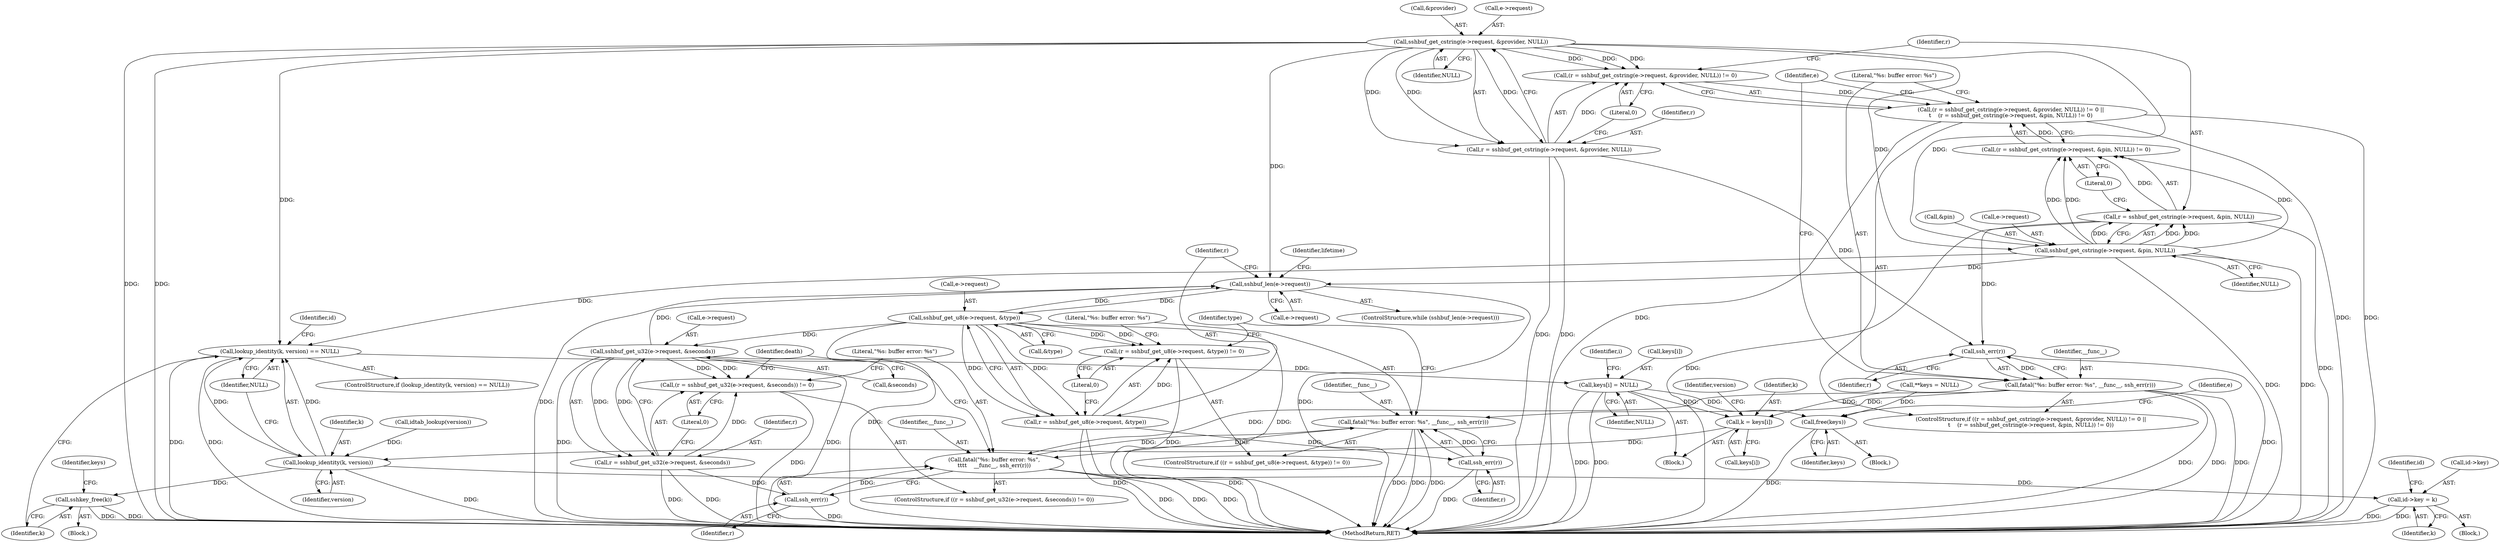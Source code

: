 digraph "0_src_9476ce1dd37d3c3218d5640b74c34c65e5f4efe5_0@pointer" {
"1000142" [label="(Call,sshbuf_get_cstring(e->request, &provider, NULL))"];
"1000139" [label="(Call,(r = sshbuf_get_cstring(e->request, &provider, NULL)) != 0)"];
"1000138" [label="(Call,(r = sshbuf_get_cstring(e->request, &provider, NULL)) != 0 ||\n\t    (r = sshbuf_get_cstring(e->request, &pin, NULL)) != 0)"];
"1000140" [label="(Call,r = sshbuf_get_cstring(e->request, &provider, NULL))"];
"1000164" [label="(Call,ssh_err(r))"];
"1000161" [label="(Call,fatal(\"%s: buffer error: %s\", __func__, ssh_err(r)))"];
"1000183" [label="(Call,fatal(\"%s: buffer error: %s\", __func__, ssh_err(r)))"];
"1000203" [label="(Call,fatal(\"%s: buffer error: %s\",\n\t\t\t\t    __func__, ssh_err(r)))"];
"1000153" [label="(Call,sshbuf_get_cstring(e->request, &pin, NULL))"];
"1000150" [label="(Call,(r = sshbuf_get_cstring(e->request, &pin, NULL)) != 0)"];
"1000151" [label="(Call,r = sshbuf_get_cstring(e->request, &pin, NULL))"];
"1000167" [label="(Call,sshbuf_len(e->request))"];
"1000176" [label="(Call,sshbuf_get_u8(e->request, &type))"];
"1000173" [label="(Call,(r = sshbuf_get_u8(e->request, &type)) != 0)"];
"1000174" [label="(Call,r = sshbuf_get_u8(e->request, &type))"];
"1000186" [label="(Call,ssh_err(r))"];
"1000196" [label="(Call,sshbuf_get_u32(e->request, &seconds))"];
"1000193" [label="(Call,(r = sshbuf_get_u32(e->request, &seconds)) != 0)"];
"1000194" [label="(Call,r = sshbuf_get_u32(e->request, &seconds))"];
"1000206" [label="(Call,ssh_err(r))"];
"1000271" [label="(Call,lookup_identity(k, version) == NULL)"];
"1000328" [label="(Call,keys[i] = NULL)"];
"1000251" [label="(Call,k = keys[i])"];
"1000272" [label="(Call,lookup_identity(k, version))"];
"1000283" [label="(Call,id->key = k)"];
"1000326" [label="(Call,sshkey_free(k))"];
"1000338" [label="(Call,free(keys))"];
"1000204" [label="(Literal,\"%s: buffer error: %s\")"];
"1000161" [label="(Call,fatal(\"%s: buffer error: %s\", __func__, ssh_err(r)))"];
"1000257" [label="(Identifier,version)"];
"1000149" [label="(Literal,0)"];
"1000284" [label="(Call,id->key)"];
"1000343" [label="(MethodReturn,RET)"];
"1000153" [label="(Call,sshbuf_get_cstring(e->request, &pin, NULL))"];
"1000180" [label="(Call,&type)"];
"1000194" [label="(Call,r = sshbuf_get_u32(e->request, &seconds))"];
"1000176" [label="(Call,sshbuf_get_u8(e->request, &type))"];
"1000146" [label="(Call,&provider)"];
"1000150" [label="(Call,(r = sshbuf_get_cstring(e->request, &pin, NULL)) != 0)"];
"1000154" [label="(Call,e->request)"];
"1000151" [label="(Call,r = sshbuf_get_cstring(e->request, &pin, NULL))"];
"1000278" [label="(Identifier,id)"];
"1000206" [label="(Call,ssh_err(r))"];
"1000139" [label="(Call,(r = sshbuf_get_cstring(e->request, &provider, NULL)) != 0)"];
"1000137" [label="(ControlStructure,if ((r = sshbuf_get_cstring(e->request, &provider, NULL)) != 0 ||\n\t    (r = sshbuf_get_cstring(e->request, &pin, NULL)) != 0))"];
"1000165" [label="(Identifier,r)"];
"1000159" [label="(Identifier,NULL)"];
"1000183" [label="(Call,fatal(\"%s: buffer error: %s\", __func__, ssh_err(r)))"];
"1000141" [label="(Identifier,r)"];
"1000270" [label="(ControlStructure,if (lookup_identity(k, version) == NULL))"];
"1000202" [label="(Literal,0)"];
"1000251" [label="(Call,k = keys[i])"];
"1000193" [label="(Call,(r = sshbuf_get_u32(e->request, &seconds)) != 0)"];
"1000328" [label="(Call,keys[i] = NULL)"];
"1000177" [label="(Call,e->request)"];
"1000207" [label="(Identifier,r)"];
"1000167" [label="(Call,sshbuf_len(e->request))"];
"1000192" [label="(ControlStructure,if ((r = sshbuf_get_u32(e->request, &seconds)) != 0))"];
"1000226" [label="(Identifier,lifetime)"];
"1000185" [label="(Identifier,__func__)"];
"1000325" [label="(Block,)"];
"1000332" [label="(Identifier,NULL)"];
"1000283" [label="(Call,id->key = k)"];
"1000338" [label="(Call,free(keys))"];
"1000329" [label="(Call,keys[i])"];
"1000290" [label="(Identifier,id)"];
"1000175" [label="(Identifier,r)"];
"1000327" [label="(Identifier,k)"];
"1000166" [label="(ControlStructure,while (sshbuf_len(e->request)))"];
"1000249" [label="(Identifier,i)"];
"1000174" [label="(Call,r = sshbuf_get_u8(e->request, &type))"];
"1000196" [label="(Call,sshbuf_get_u32(e->request, &seconds))"];
"1000160" [label="(Literal,0)"];
"1000195" [label="(Identifier,r)"];
"1000253" [label="(Call,keys[i])"];
"1000182" [label="(Literal,0)"];
"1000339" [label="(Identifier,keys)"];
"1000250" [label="(Block,)"];
"1000189" [label="(Identifier,type)"];
"1000205" [label="(Identifier,__func__)"];
"1000330" [label="(Identifier,keys)"];
"1000187" [label="(Identifier,r)"];
"1000148" [label="(Identifier,NULL)"];
"1000162" [label="(Literal,\"%s: buffer error: %s\")"];
"1000184" [label="(Literal,\"%s: buffer error: %s\")"];
"1000142" [label="(Call,sshbuf_get_cstring(e->request, &provider, NULL))"];
"1000169" [label="(Identifier,e)"];
"1000341" [label="(Identifier,e)"];
"1000143" [label="(Call,e->request)"];
"1000268" [label="(Call,idtab_lookup(version))"];
"1000274" [label="(Identifier,version)"];
"1000186" [label="(Call,ssh_err(r))"];
"1000197" [label="(Call,e->request)"];
"1000164" [label="(Call,ssh_err(r))"];
"1000138" [label="(Call,(r = sshbuf_get_cstring(e->request, &provider, NULL)) != 0 ||\n\t    (r = sshbuf_get_cstring(e->request, &pin, NULL)) != 0)"];
"1000275" [label="(Identifier,NULL)"];
"1000273" [label="(Identifier,k)"];
"1000203" [label="(Call,fatal(\"%s: buffer error: %s\",\n\t\t\t\t    __func__, ssh_err(r)))"];
"1000163" [label="(Identifier,__func__)"];
"1000173" [label="(Call,(r = sshbuf_get_u8(e->request, &type)) != 0)"];
"1000157" [label="(Call,&pin)"];
"1000272" [label="(Call,lookup_identity(k, version))"];
"1000271" [label="(Call,lookup_identity(k, version) == NULL)"];
"1000287" [label="(Identifier,k)"];
"1000200" [label="(Call,&seconds)"];
"1000152" [label="(Identifier,r)"];
"1000209" [label="(Identifier,death)"];
"1000103" [label="(Block,)"];
"1000252" [label="(Identifier,k)"];
"1000140" [label="(Call,r = sshbuf_get_cstring(e->request, &provider, NULL))"];
"1000276" [label="(Block,)"];
"1000168" [label="(Call,e->request)"];
"1000172" [label="(ControlStructure,if ((r = sshbuf_get_u8(e->request, &type)) != 0))"];
"1000131" [label="(Call,**keys = NULL)"];
"1000326" [label="(Call,sshkey_free(k))"];
"1000142" -> "1000140"  [label="AST: "];
"1000142" -> "1000148"  [label="CFG: "];
"1000143" -> "1000142"  [label="AST: "];
"1000146" -> "1000142"  [label="AST: "];
"1000148" -> "1000142"  [label="AST: "];
"1000140" -> "1000142"  [label="CFG: "];
"1000142" -> "1000343"  [label="DDG: "];
"1000142" -> "1000343"  [label="DDG: "];
"1000142" -> "1000139"  [label="DDG: "];
"1000142" -> "1000139"  [label="DDG: "];
"1000142" -> "1000139"  [label="DDG: "];
"1000142" -> "1000140"  [label="DDG: "];
"1000142" -> "1000140"  [label="DDG: "];
"1000142" -> "1000140"  [label="DDG: "];
"1000142" -> "1000153"  [label="DDG: "];
"1000142" -> "1000153"  [label="DDG: "];
"1000142" -> "1000167"  [label="DDG: "];
"1000142" -> "1000271"  [label="DDG: "];
"1000139" -> "1000138"  [label="AST: "];
"1000139" -> "1000149"  [label="CFG: "];
"1000140" -> "1000139"  [label="AST: "];
"1000149" -> "1000139"  [label="AST: "];
"1000152" -> "1000139"  [label="CFG: "];
"1000138" -> "1000139"  [label="CFG: "];
"1000139" -> "1000138"  [label="DDG: "];
"1000140" -> "1000139"  [label="DDG: "];
"1000138" -> "1000137"  [label="AST: "];
"1000138" -> "1000150"  [label="CFG: "];
"1000150" -> "1000138"  [label="AST: "];
"1000162" -> "1000138"  [label="CFG: "];
"1000169" -> "1000138"  [label="CFG: "];
"1000138" -> "1000343"  [label="DDG: "];
"1000138" -> "1000343"  [label="DDG: "];
"1000138" -> "1000343"  [label="DDG: "];
"1000150" -> "1000138"  [label="DDG: "];
"1000141" -> "1000140"  [label="AST: "];
"1000149" -> "1000140"  [label="CFG: "];
"1000140" -> "1000343"  [label="DDG: "];
"1000140" -> "1000343"  [label="DDG: "];
"1000140" -> "1000164"  [label="DDG: "];
"1000164" -> "1000161"  [label="AST: "];
"1000164" -> "1000165"  [label="CFG: "];
"1000165" -> "1000164"  [label="AST: "];
"1000161" -> "1000164"  [label="CFG: "];
"1000164" -> "1000343"  [label="DDG: "];
"1000164" -> "1000161"  [label="DDG: "];
"1000151" -> "1000164"  [label="DDG: "];
"1000161" -> "1000137"  [label="AST: "];
"1000162" -> "1000161"  [label="AST: "];
"1000163" -> "1000161"  [label="AST: "];
"1000169" -> "1000161"  [label="CFG: "];
"1000161" -> "1000343"  [label="DDG: "];
"1000161" -> "1000343"  [label="DDG: "];
"1000161" -> "1000343"  [label="DDG: "];
"1000161" -> "1000183"  [label="DDG: "];
"1000161" -> "1000203"  [label="DDG: "];
"1000183" -> "1000172"  [label="AST: "];
"1000183" -> "1000186"  [label="CFG: "];
"1000184" -> "1000183"  [label="AST: "];
"1000185" -> "1000183"  [label="AST: "];
"1000186" -> "1000183"  [label="AST: "];
"1000189" -> "1000183"  [label="CFG: "];
"1000183" -> "1000343"  [label="DDG: "];
"1000183" -> "1000343"  [label="DDG: "];
"1000183" -> "1000343"  [label="DDG: "];
"1000203" -> "1000183"  [label="DDG: "];
"1000186" -> "1000183"  [label="DDG: "];
"1000183" -> "1000203"  [label="DDG: "];
"1000203" -> "1000192"  [label="AST: "];
"1000203" -> "1000206"  [label="CFG: "];
"1000204" -> "1000203"  [label="AST: "];
"1000205" -> "1000203"  [label="AST: "];
"1000206" -> "1000203"  [label="AST: "];
"1000209" -> "1000203"  [label="CFG: "];
"1000203" -> "1000343"  [label="DDG: "];
"1000203" -> "1000343"  [label="DDG: "];
"1000203" -> "1000343"  [label="DDG: "];
"1000206" -> "1000203"  [label="DDG: "];
"1000153" -> "1000151"  [label="AST: "];
"1000153" -> "1000159"  [label="CFG: "];
"1000154" -> "1000153"  [label="AST: "];
"1000157" -> "1000153"  [label="AST: "];
"1000159" -> "1000153"  [label="AST: "];
"1000151" -> "1000153"  [label="CFG: "];
"1000153" -> "1000343"  [label="DDG: "];
"1000153" -> "1000343"  [label="DDG: "];
"1000153" -> "1000150"  [label="DDG: "];
"1000153" -> "1000150"  [label="DDG: "];
"1000153" -> "1000150"  [label="DDG: "];
"1000153" -> "1000151"  [label="DDG: "];
"1000153" -> "1000151"  [label="DDG: "];
"1000153" -> "1000151"  [label="DDG: "];
"1000153" -> "1000167"  [label="DDG: "];
"1000153" -> "1000271"  [label="DDG: "];
"1000150" -> "1000160"  [label="CFG: "];
"1000151" -> "1000150"  [label="AST: "];
"1000160" -> "1000150"  [label="AST: "];
"1000151" -> "1000150"  [label="DDG: "];
"1000152" -> "1000151"  [label="AST: "];
"1000160" -> "1000151"  [label="CFG: "];
"1000151" -> "1000343"  [label="DDG: "];
"1000151" -> "1000343"  [label="DDG: "];
"1000167" -> "1000166"  [label="AST: "];
"1000167" -> "1000168"  [label="CFG: "];
"1000168" -> "1000167"  [label="AST: "];
"1000175" -> "1000167"  [label="CFG: "];
"1000226" -> "1000167"  [label="CFG: "];
"1000167" -> "1000343"  [label="DDG: "];
"1000167" -> "1000343"  [label="DDG: "];
"1000196" -> "1000167"  [label="DDG: "];
"1000176" -> "1000167"  [label="DDG: "];
"1000167" -> "1000176"  [label="DDG: "];
"1000176" -> "1000174"  [label="AST: "];
"1000176" -> "1000180"  [label="CFG: "];
"1000177" -> "1000176"  [label="AST: "];
"1000180" -> "1000176"  [label="AST: "];
"1000174" -> "1000176"  [label="CFG: "];
"1000176" -> "1000343"  [label="DDG: "];
"1000176" -> "1000343"  [label="DDG: "];
"1000176" -> "1000173"  [label="DDG: "];
"1000176" -> "1000173"  [label="DDG: "];
"1000176" -> "1000174"  [label="DDG: "];
"1000176" -> "1000174"  [label="DDG: "];
"1000176" -> "1000196"  [label="DDG: "];
"1000173" -> "1000172"  [label="AST: "];
"1000173" -> "1000182"  [label="CFG: "];
"1000174" -> "1000173"  [label="AST: "];
"1000182" -> "1000173"  [label="AST: "];
"1000184" -> "1000173"  [label="CFG: "];
"1000189" -> "1000173"  [label="CFG: "];
"1000173" -> "1000343"  [label="DDG: "];
"1000174" -> "1000173"  [label="DDG: "];
"1000175" -> "1000174"  [label="AST: "];
"1000182" -> "1000174"  [label="CFG: "];
"1000174" -> "1000343"  [label="DDG: "];
"1000174" -> "1000343"  [label="DDG: "];
"1000174" -> "1000186"  [label="DDG: "];
"1000186" -> "1000187"  [label="CFG: "];
"1000187" -> "1000186"  [label="AST: "];
"1000186" -> "1000343"  [label="DDG: "];
"1000196" -> "1000194"  [label="AST: "];
"1000196" -> "1000200"  [label="CFG: "];
"1000197" -> "1000196"  [label="AST: "];
"1000200" -> "1000196"  [label="AST: "];
"1000194" -> "1000196"  [label="CFG: "];
"1000196" -> "1000343"  [label="DDG: "];
"1000196" -> "1000343"  [label="DDG: "];
"1000196" -> "1000193"  [label="DDG: "];
"1000196" -> "1000193"  [label="DDG: "];
"1000196" -> "1000194"  [label="DDG: "];
"1000196" -> "1000194"  [label="DDG: "];
"1000193" -> "1000192"  [label="AST: "];
"1000193" -> "1000202"  [label="CFG: "];
"1000194" -> "1000193"  [label="AST: "];
"1000202" -> "1000193"  [label="AST: "];
"1000204" -> "1000193"  [label="CFG: "];
"1000209" -> "1000193"  [label="CFG: "];
"1000193" -> "1000343"  [label="DDG: "];
"1000194" -> "1000193"  [label="DDG: "];
"1000195" -> "1000194"  [label="AST: "];
"1000202" -> "1000194"  [label="CFG: "];
"1000194" -> "1000343"  [label="DDG: "];
"1000194" -> "1000343"  [label="DDG: "];
"1000194" -> "1000206"  [label="DDG: "];
"1000206" -> "1000207"  [label="CFG: "];
"1000207" -> "1000206"  [label="AST: "];
"1000206" -> "1000343"  [label="DDG: "];
"1000271" -> "1000270"  [label="AST: "];
"1000271" -> "1000275"  [label="CFG: "];
"1000272" -> "1000271"  [label="AST: "];
"1000275" -> "1000271"  [label="AST: "];
"1000278" -> "1000271"  [label="CFG: "];
"1000327" -> "1000271"  [label="CFG: "];
"1000271" -> "1000343"  [label="DDG: "];
"1000271" -> "1000343"  [label="DDG: "];
"1000272" -> "1000271"  [label="DDG: "];
"1000272" -> "1000271"  [label="DDG: "];
"1000271" -> "1000328"  [label="DDG: "];
"1000328" -> "1000250"  [label="AST: "];
"1000328" -> "1000332"  [label="CFG: "];
"1000329" -> "1000328"  [label="AST: "];
"1000332" -> "1000328"  [label="AST: "];
"1000249" -> "1000328"  [label="CFG: "];
"1000328" -> "1000343"  [label="DDG: "];
"1000328" -> "1000343"  [label="DDG: "];
"1000328" -> "1000251"  [label="DDG: "];
"1000328" -> "1000338"  [label="DDG: "];
"1000251" -> "1000250"  [label="AST: "];
"1000251" -> "1000253"  [label="CFG: "];
"1000252" -> "1000251"  [label="AST: "];
"1000253" -> "1000251"  [label="AST: "];
"1000257" -> "1000251"  [label="CFG: "];
"1000131" -> "1000251"  [label="DDG: "];
"1000251" -> "1000272"  [label="DDG: "];
"1000272" -> "1000274"  [label="CFG: "];
"1000273" -> "1000272"  [label="AST: "];
"1000274" -> "1000272"  [label="AST: "];
"1000275" -> "1000272"  [label="CFG: "];
"1000272" -> "1000343"  [label="DDG: "];
"1000268" -> "1000272"  [label="DDG: "];
"1000272" -> "1000283"  [label="DDG: "];
"1000272" -> "1000326"  [label="DDG: "];
"1000283" -> "1000276"  [label="AST: "];
"1000283" -> "1000287"  [label="CFG: "];
"1000284" -> "1000283"  [label="AST: "];
"1000287" -> "1000283"  [label="AST: "];
"1000290" -> "1000283"  [label="CFG: "];
"1000283" -> "1000343"  [label="DDG: "];
"1000283" -> "1000343"  [label="DDG: "];
"1000326" -> "1000325"  [label="AST: "];
"1000326" -> "1000327"  [label="CFG: "];
"1000327" -> "1000326"  [label="AST: "];
"1000330" -> "1000326"  [label="CFG: "];
"1000326" -> "1000343"  [label="DDG: "];
"1000326" -> "1000343"  [label="DDG: "];
"1000338" -> "1000103"  [label="AST: "];
"1000338" -> "1000339"  [label="CFG: "];
"1000339" -> "1000338"  [label="AST: "];
"1000341" -> "1000338"  [label="CFG: "];
"1000338" -> "1000343"  [label="DDG: "];
"1000131" -> "1000338"  [label="DDG: "];
}
